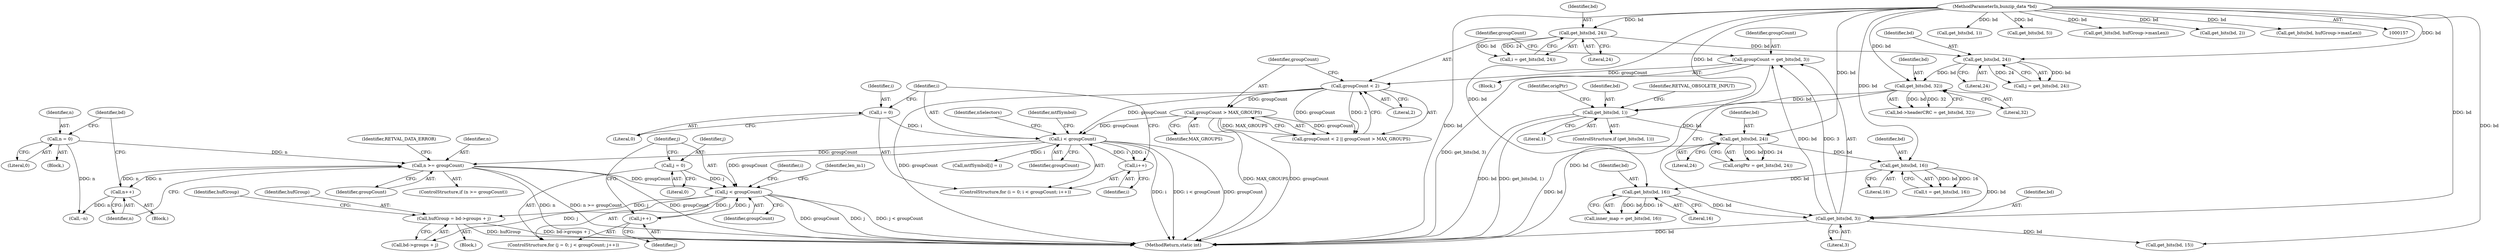 digraph "0_busybox_0402cb32df015d9372578e3db27db47b33d5c7b0@integer" {
"1000543" [label="(Call,hufGroup = bd->groups + j)"];
"1000430" [label="(Call,j < groupCount)"];
"1000427" [label="(Call,j = 0)"];
"1000433" [label="(Call,j++)"];
"1000386" [label="(Call,n >= groupCount)"];
"1000391" [label="(Call,n++)"];
"1000377" [label="(Call,n = 0)"];
"1000345" [label="(Call,i < groupCount)"];
"1000348" [label="(Call,i++)"];
"1000342" [label="(Call,i = 0)"];
"1000333" [label="(Call,groupCount < 2)"];
"1000326" [label="(Call,groupCount = get_bits(bd, 3))"];
"1000328" [label="(Call,get_bits(bd, 3))"];
"1000274" [label="(Call,get_bits(bd, 16))"];
"1000255" [label="(Call,get_bits(bd, 24))"];
"1000248" [label="(Call,get_bits(bd, 1))"];
"1000224" [label="(Call,get_bits(bd, 32))"];
"1000217" [label="(Call,get_bits(bd, 24))"];
"1000212" [label="(Call,get_bits(bd, 24))"];
"1000158" [label="(MethodParameterIn,bunzip_data *bd)"];
"1000289" [label="(Call,get_bits(bd, 16))"];
"1000336" [label="(Call,groupCount > MAX_GROUPS)"];
"1000334" [label="(Identifier,groupCount)"];
"1000381" [label="(Call,get_bits(bd, 1))"];
"1000249" [label="(Identifier,bd)"];
"1000272" [label="(Call,t = get_bits(bd, 16))"];
"1000330" [label="(Literal,3)"];
"1000386" [label="(Call,n >= groupCount)"];
"1000257" [label="(Literal,24)"];
"1000378" [label="(Identifier,n)"];
"1000342" [label="(Call,i = 0)"];
"1000276" [label="(Literal,16)"];
"1000427" [label="(Call,j = 0)"];
"1000345" [label="(Call,i < groupCount)"];
"1000212" [label="(Call,get_bits(bd, 24))"];
"1000328" [label="(Call,get_bits(bd, 3))"];
"1000544" [label="(Identifier,hufGroup)"];
"1000392" [label="(Identifier,n)"];
"1000217" [label="(Call,get_bits(bd, 24))"];
"1000543" [label="(Call,hufGroup = bd->groups + j)"];
"1000335" [label="(Literal,2)"];
"1000213" [label="(Identifier,bd)"];
"1000385" [label="(ControlStructure,if (n >= groupCount))"];
"1000210" [label="(Call,i = get_bits(bd, 24))"];
"1000350" [label="(Call,mtfSymbol[i] = i)"];
"1000400" [label="(Call,--n)"];
"1000226" [label="(Literal,32)"];
"1000391" [label="(Call,n++)"];
"1000344" [label="(Literal,0)"];
"1000445" [label="(Call,get_bits(bd, 5))"];
"1000346" [label="(Identifier,i)"];
"1000219" [label="(Literal,24)"];
"1000801" [label="(Call,get_bits(bd, hufGroup->maxLen))"];
"1000275" [label="(Identifier,bd)"];
"1000252" [label="(Identifier,RETVAL_OBSOLETE_INPUT)"];
"1000274" [label="(Call,get_bits(bd, 16))"];
"1000220" [label="(Call,bd->headerCRC = get_bits(bd, 32))"];
"1000431" [label="(Identifier,j)"];
"1000341" [label="(ControlStructure,for (i = 0; i < groupCount; i++))"];
"1000158" [label="(MethodParameterIn,bunzip_data *bd)"];
"1000214" [label="(Literal,24)"];
"1000430" [label="(Call,j < groupCount)"];
"1000474" [label="(Call,get_bits(bd, 2))"];
"1000255" [label="(Call,get_bits(bd, 24))"];
"1000256" [label="(Identifier,bd)"];
"1000352" [label="(Identifier,mtfSymbol)"];
"1000250" [label="(Literal,1)"];
"1000432" [label="(Identifier,groupCount)"];
"1000426" [label="(ControlStructure,for (j = 0; j < groupCount; j++))"];
"1000337" [label="(Identifier,groupCount)"];
"1000327" [label="(Identifier,groupCount)"];
"1000336" [label="(Call,groupCount > MAX_GROUPS)"];
"1000443" [label="(Identifier,len_m1)"];
"1001173" [label="(MethodReturn,static int)"];
"1000545" [label="(Call,bd->groups + j)"];
"1000387" [label="(Identifier,n)"];
"1000253" [label="(Call,origPtr = get_bits(bd, 24))"];
"1000374" [label="(Block,)"];
"1000552" [label="(Identifier,hufGroup)"];
"1000254" [label="(Identifier,origPtr)"];
"1000347" [label="(Identifier,groupCount)"];
"1000349" [label="(Identifier,i)"];
"1000356" [label="(Identifier,nSelectors)"];
"1000357" [label="(Call,get_bits(bd, 15))"];
"1000382" [label="(Identifier,bd)"];
"1000287" [label="(Call,inner_map = get_bits(bd, 16))"];
"1000326" [label="(Call,groupCount = get_bits(bd, 3))"];
"1000433" [label="(Call,j++)"];
"1000333" [label="(Call,groupCount < 2)"];
"1000225" [label="(Identifier,bd)"];
"1000329" [label="(Identifier,bd)"];
"1000248" [label="(Call,get_bits(bd, 1))"];
"1000390" [label="(Identifier,RETVAL_DATA_ERROR)"];
"1000289" [label="(Call,get_bits(bd, 16))"];
"1000338" [label="(Identifier,MAX_GROUPS)"];
"1000291" [label="(Literal,16)"];
"1000428" [label="(Identifier,j)"];
"1000384" [label="(Block,)"];
"1000855" [label="(Call,get_bits(bd, hufGroup->maxLen))"];
"1000348" [label="(Call,i++)"];
"1000332" [label="(Call,groupCount < 2 || groupCount > MAX_GROUPS)"];
"1000377" [label="(Call,n = 0)"];
"1000290" [label="(Identifier,bd)"];
"1000429" [label="(Literal,0)"];
"1000247" [label="(ControlStructure,if (get_bits(bd, 1)))"];
"1000224" [label="(Call,get_bits(bd, 32))"];
"1000388" [label="(Identifier,groupCount)"];
"1000159" [label="(Block,)"];
"1000343" [label="(Identifier,i)"];
"1000434" [label="(Identifier,j)"];
"1000218" [label="(Identifier,bd)"];
"1000435" [label="(Block,)"];
"1000707" [label="(Identifier,i)"];
"1000379" [label="(Literal,0)"];
"1000215" [label="(Call,j = get_bits(bd, 24))"];
"1000543" -> "1000435"  [label="AST: "];
"1000543" -> "1000545"  [label="CFG: "];
"1000544" -> "1000543"  [label="AST: "];
"1000545" -> "1000543"  [label="AST: "];
"1000552" -> "1000543"  [label="CFG: "];
"1000543" -> "1001173"  [label="DDG: bd->groups + j"];
"1000543" -> "1001173"  [label="DDG: hufGroup"];
"1000430" -> "1000543"  [label="DDG: j"];
"1000430" -> "1000426"  [label="AST: "];
"1000430" -> "1000432"  [label="CFG: "];
"1000431" -> "1000430"  [label="AST: "];
"1000432" -> "1000430"  [label="AST: "];
"1000443" -> "1000430"  [label="CFG: "];
"1000707" -> "1000430"  [label="CFG: "];
"1000430" -> "1001173"  [label="DDG: groupCount"];
"1000430" -> "1001173"  [label="DDG: j"];
"1000430" -> "1001173"  [label="DDG: j < groupCount"];
"1000427" -> "1000430"  [label="DDG: j"];
"1000433" -> "1000430"  [label="DDG: j"];
"1000386" -> "1000430"  [label="DDG: groupCount"];
"1000345" -> "1000430"  [label="DDG: groupCount"];
"1000430" -> "1000433"  [label="DDG: j"];
"1000430" -> "1000545"  [label="DDG: j"];
"1000427" -> "1000426"  [label="AST: "];
"1000427" -> "1000429"  [label="CFG: "];
"1000428" -> "1000427"  [label="AST: "];
"1000429" -> "1000427"  [label="AST: "];
"1000431" -> "1000427"  [label="CFG: "];
"1000433" -> "1000426"  [label="AST: "];
"1000433" -> "1000434"  [label="CFG: "];
"1000434" -> "1000433"  [label="AST: "];
"1000431" -> "1000433"  [label="CFG: "];
"1000386" -> "1000385"  [label="AST: "];
"1000386" -> "1000388"  [label="CFG: "];
"1000387" -> "1000386"  [label="AST: "];
"1000388" -> "1000386"  [label="AST: "];
"1000390" -> "1000386"  [label="CFG: "];
"1000392" -> "1000386"  [label="CFG: "];
"1000386" -> "1001173"  [label="DDG: groupCount"];
"1000386" -> "1001173"  [label="DDG: n"];
"1000386" -> "1001173"  [label="DDG: n >= groupCount"];
"1000391" -> "1000386"  [label="DDG: n"];
"1000377" -> "1000386"  [label="DDG: n"];
"1000345" -> "1000386"  [label="DDG: groupCount"];
"1000386" -> "1000391"  [label="DDG: n"];
"1000391" -> "1000384"  [label="AST: "];
"1000391" -> "1000392"  [label="CFG: "];
"1000392" -> "1000391"  [label="AST: "];
"1000382" -> "1000391"  [label="CFG: "];
"1000391" -> "1000400"  [label="DDG: n"];
"1000377" -> "1000374"  [label="AST: "];
"1000377" -> "1000379"  [label="CFG: "];
"1000378" -> "1000377"  [label="AST: "];
"1000379" -> "1000377"  [label="AST: "];
"1000382" -> "1000377"  [label="CFG: "];
"1000377" -> "1000400"  [label="DDG: n"];
"1000345" -> "1000341"  [label="AST: "];
"1000345" -> "1000347"  [label="CFG: "];
"1000346" -> "1000345"  [label="AST: "];
"1000347" -> "1000345"  [label="AST: "];
"1000352" -> "1000345"  [label="CFG: "];
"1000356" -> "1000345"  [label="CFG: "];
"1000345" -> "1001173"  [label="DDG: groupCount"];
"1000345" -> "1001173"  [label="DDG: i"];
"1000345" -> "1001173"  [label="DDG: i < groupCount"];
"1000348" -> "1000345"  [label="DDG: i"];
"1000342" -> "1000345"  [label="DDG: i"];
"1000333" -> "1000345"  [label="DDG: groupCount"];
"1000336" -> "1000345"  [label="DDG: groupCount"];
"1000345" -> "1000348"  [label="DDG: i"];
"1000345" -> "1000350"  [label="DDG: i"];
"1000348" -> "1000341"  [label="AST: "];
"1000348" -> "1000349"  [label="CFG: "];
"1000349" -> "1000348"  [label="AST: "];
"1000346" -> "1000348"  [label="CFG: "];
"1000342" -> "1000341"  [label="AST: "];
"1000342" -> "1000344"  [label="CFG: "];
"1000343" -> "1000342"  [label="AST: "];
"1000344" -> "1000342"  [label="AST: "];
"1000346" -> "1000342"  [label="CFG: "];
"1000333" -> "1000332"  [label="AST: "];
"1000333" -> "1000335"  [label="CFG: "];
"1000334" -> "1000333"  [label="AST: "];
"1000335" -> "1000333"  [label="AST: "];
"1000337" -> "1000333"  [label="CFG: "];
"1000332" -> "1000333"  [label="CFG: "];
"1000333" -> "1001173"  [label="DDG: groupCount"];
"1000333" -> "1000332"  [label="DDG: groupCount"];
"1000333" -> "1000332"  [label="DDG: 2"];
"1000326" -> "1000333"  [label="DDG: groupCount"];
"1000333" -> "1000336"  [label="DDG: groupCount"];
"1000326" -> "1000159"  [label="AST: "];
"1000326" -> "1000328"  [label="CFG: "];
"1000327" -> "1000326"  [label="AST: "];
"1000328" -> "1000326"  [label="AST: "];
"1000334" -> "1000326"  [label="CFG: "];
"1000326" -> "1001173"  [label="DDG: get_bits(bd, 3)"];
"1000328" -> "1000326"  [label="DDG: bd"];
"1000328" -> "1000326"  [label="DDG: 3"];
"1000328" -> "1000330"  [label="CFG: "];
"1000329" -> "1000328"  [label="AST: "];
"1000330" -> "1000328"  [label="AST: "];
"1000328" -> "1001173"  [label="DDG: bd"];
"1000274" -> "1000328"  [label="DDG: bd"];
"1000289" -> "1000328"  [label="DDG: bd"];
"1000158" -> "1000328"  [label="DDG: bd"];
"1000328" -> "1000357"  [label="DDG: bd"];
"1000274" -> "1000272"  [label="AST: "];
"1000274" -> "1000276"  [label="CFG: "];
"1000275" -> "1000274"  [label="AST: "];
"1000276" -> "1000274"  [label="AST: "];
"1000272" -> "1000274"  [label="CFG: "];
"1000274" -> "1000272"  [label="DDG: bd"];
"1000274" -> "1000272"  [label="DDG: 16"];
"1000255" -> "1000274"  [label="DDG: bd"];
"1000158" -> "1000274"  [label="DDG: bd"];
"1000274" -> "1000289"  [label="DDG: bd"];
"1000255" -> "1000253"  [label="AST: "];
"1000255" -> "1000257"  [label="CFG: "];
"1000256" -> "1000255"  [label="AST: "];
"1000257" -> "1000255"  [label="AST: "];
"1000253" -> "1000255"  [label="CFG: "];
"1000255" -> "1001173"  [label="DDG: bd"];
"1000255" -> "1000253"  [label="DDG: bd"];
"1000255" -> "1000253"  [label="DDG: 24"];
"1000248" -> "1000255"  [label="DDG: bd"];
"1000158" -> "1000255"  [label="DDG: bd"];
"1000248" -> "1000247"  [label="AST: "];
"1000248" -> "1000250"  [label="CFG: "];
"1000249" -> "1000248"  [label="AST: "];
"1000250" -> "1000248"  [label="AST: "];
"1000252" -> "1000248"  [label="CFG: "];
"1000254" -> "1000248"  [label="CFG: "];
"1000248" -> "1001173"  [label="DDG: get_bits(bd, 1)"];
"1000248" -> "1001173"  [label="DDG: bd"];
"1000224" -> "1000248"  [label="DDG: bd"];
"1000158" -> "1000248"  [label="DDG: bd"];
"1000224" -> "1000220"  [label="AST: "];
"1000224" -> "1000226"  [label="CFG: "];
"1000225" -> "1000224"  [label="AST: "];
"1000226" -> "1000224"  [label="AST: "];
"1000220" -> "1000224"  [label="CFG: "];
"1000224" -> "1001173"  [label="DDG: bd"];
"1000224" -> "1000220"  [label="DDG: bd"];
"1000224" -> "1000220"  [label="DDG: 32"];
"1000217" -> "1000224"  [label="DDG: bd"];
"1000158" -> "1000224"  [label="DDG: bd"];
"1000217" -> "1000215"  [label="AST: "];
"1000217" -> "1000219"  [label="CFG: "];
"1000218" -> "1000217"  [label="AST: "];
"1000219" -> "1000217"  [label="AST: "];
"1000215" -> "1000217"  [label="CFG: "];
"1000217" -> "1000215"  [label="DDG: bd"];
"1000217" -> "1000215"  [label="DDG: 24"];
"1000212" -> "1000217"  [label="DDG: bd"];
"1000158" -> "1000217"  [label="DDG: bd"];
"1000212" -> "1000210"  [label="AST: "];
"1000212" -> "1000214"  [label="CFG: "];
"1000213" -> "1000212"  [label="AST: "];
"1000214" -> "1000212"  [label="AST: "];
"1000210" -> "1000212"  [label="CFG: "];
"1000212" -> "1000210"  [label="DDG: bd"];
"1000212" -> "1000210"  [label="DDG: 24"];
"1000158" -> "1000212"  [label="DDG: bd"];
"1000158" -> "1000157"  [label="AST: "];
"1000158" -> "1001173"  [label="DDG: bd"];
"1000158" -> "1000289"  [label="DDG: bd"];
"1000158" -> "1000357"  [label="DDG: bd"];
"1000158" -> "1000381"  [label="DDG: bd"];
"1000158" -> "1000445"  [label="DDG: bd"];
"1000158" -> "1000474"  [label="DDG: bd"];
"1000158" -> "1000801"  [label="DDG: bd"];
"1000158" -> "1000855"  [label="DDG: bd"];
"1000289" -> "1000287"  [label="AST: "];
"1000289" -> "1000291"  [label="CFG: "];
"1000290" -> "1000289"  [label="AST: "];
"1000291" -> "1000289"  [label="AST: "];
"1000287" -> "1000289"  [label="CFG: "];
"1000289" -> "1000287"  [label="DDG: bd"];
"1000289" -> "1000287"  [label="DDG: 16"];
"1000336" -> "1000332"  [label="AST: "];
"1000336" -> "1000338"  [label="CFG: "];
"1000337" -> "1000336"  [label="AST: "];
"1000338" -> "1000336"  [label="AST: "];
"1000332" -> "1000336"  [label="CFG: "];
"1000336" -> "1001173"  [label="DDG: MAX_GROUPS"];
"1000336" -> "1001173"  [label="DDG: groupCount"];
"1000336" -> "1000332"  [label="DDG: groupCount"];
"1000336" -> "1000332"  [label="DDG: MAX_GROUPS"];
}
